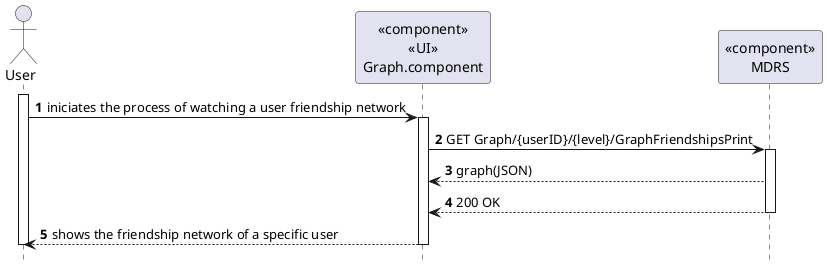@startuml UC7_NIVEL2_VP
        hide footbox
        autonumber

        actor "User" as U
        participant "<<component>>\n<<UI>>\nGraph.component" as SYS
        participant "<<component>>\nMDRS" as C

        activate U
                U -> SYS : iniciates the process of watching a user friendship network
                activate SYS
                SYS -> C : GET Graph/{userID}/{level}/GraphFriendshipsPrint
                activate C
                C --> SYS : graph(JSON)
                C --> SYS : 200 OK
                deactivate C
                SYS --> U : shows the friendship network of a specific user
                deactivate SYS
        deactivate U
@enduml

